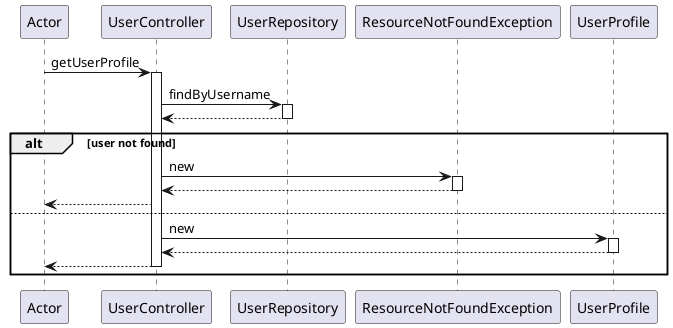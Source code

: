 @startuml
participant Actor
Actor -> UserController : getUserProfile
activate UserController
UserController -> UserRepository : findByUsername
activate UserRepository
UserRepository --> UserController
deactivate UserRepository

alt user not found
UserController -> ResourceNotFoundException : new
activate ResourceNotFoundException
ResourceNotFoundException --> UserController
deactivate ResourceNotFoundException
UserController --> Actor
else

UserController -> UserProfile : new
activate UserProfile
UserProfile --> UserController
deactivate UserProfile
return

end
@enduml